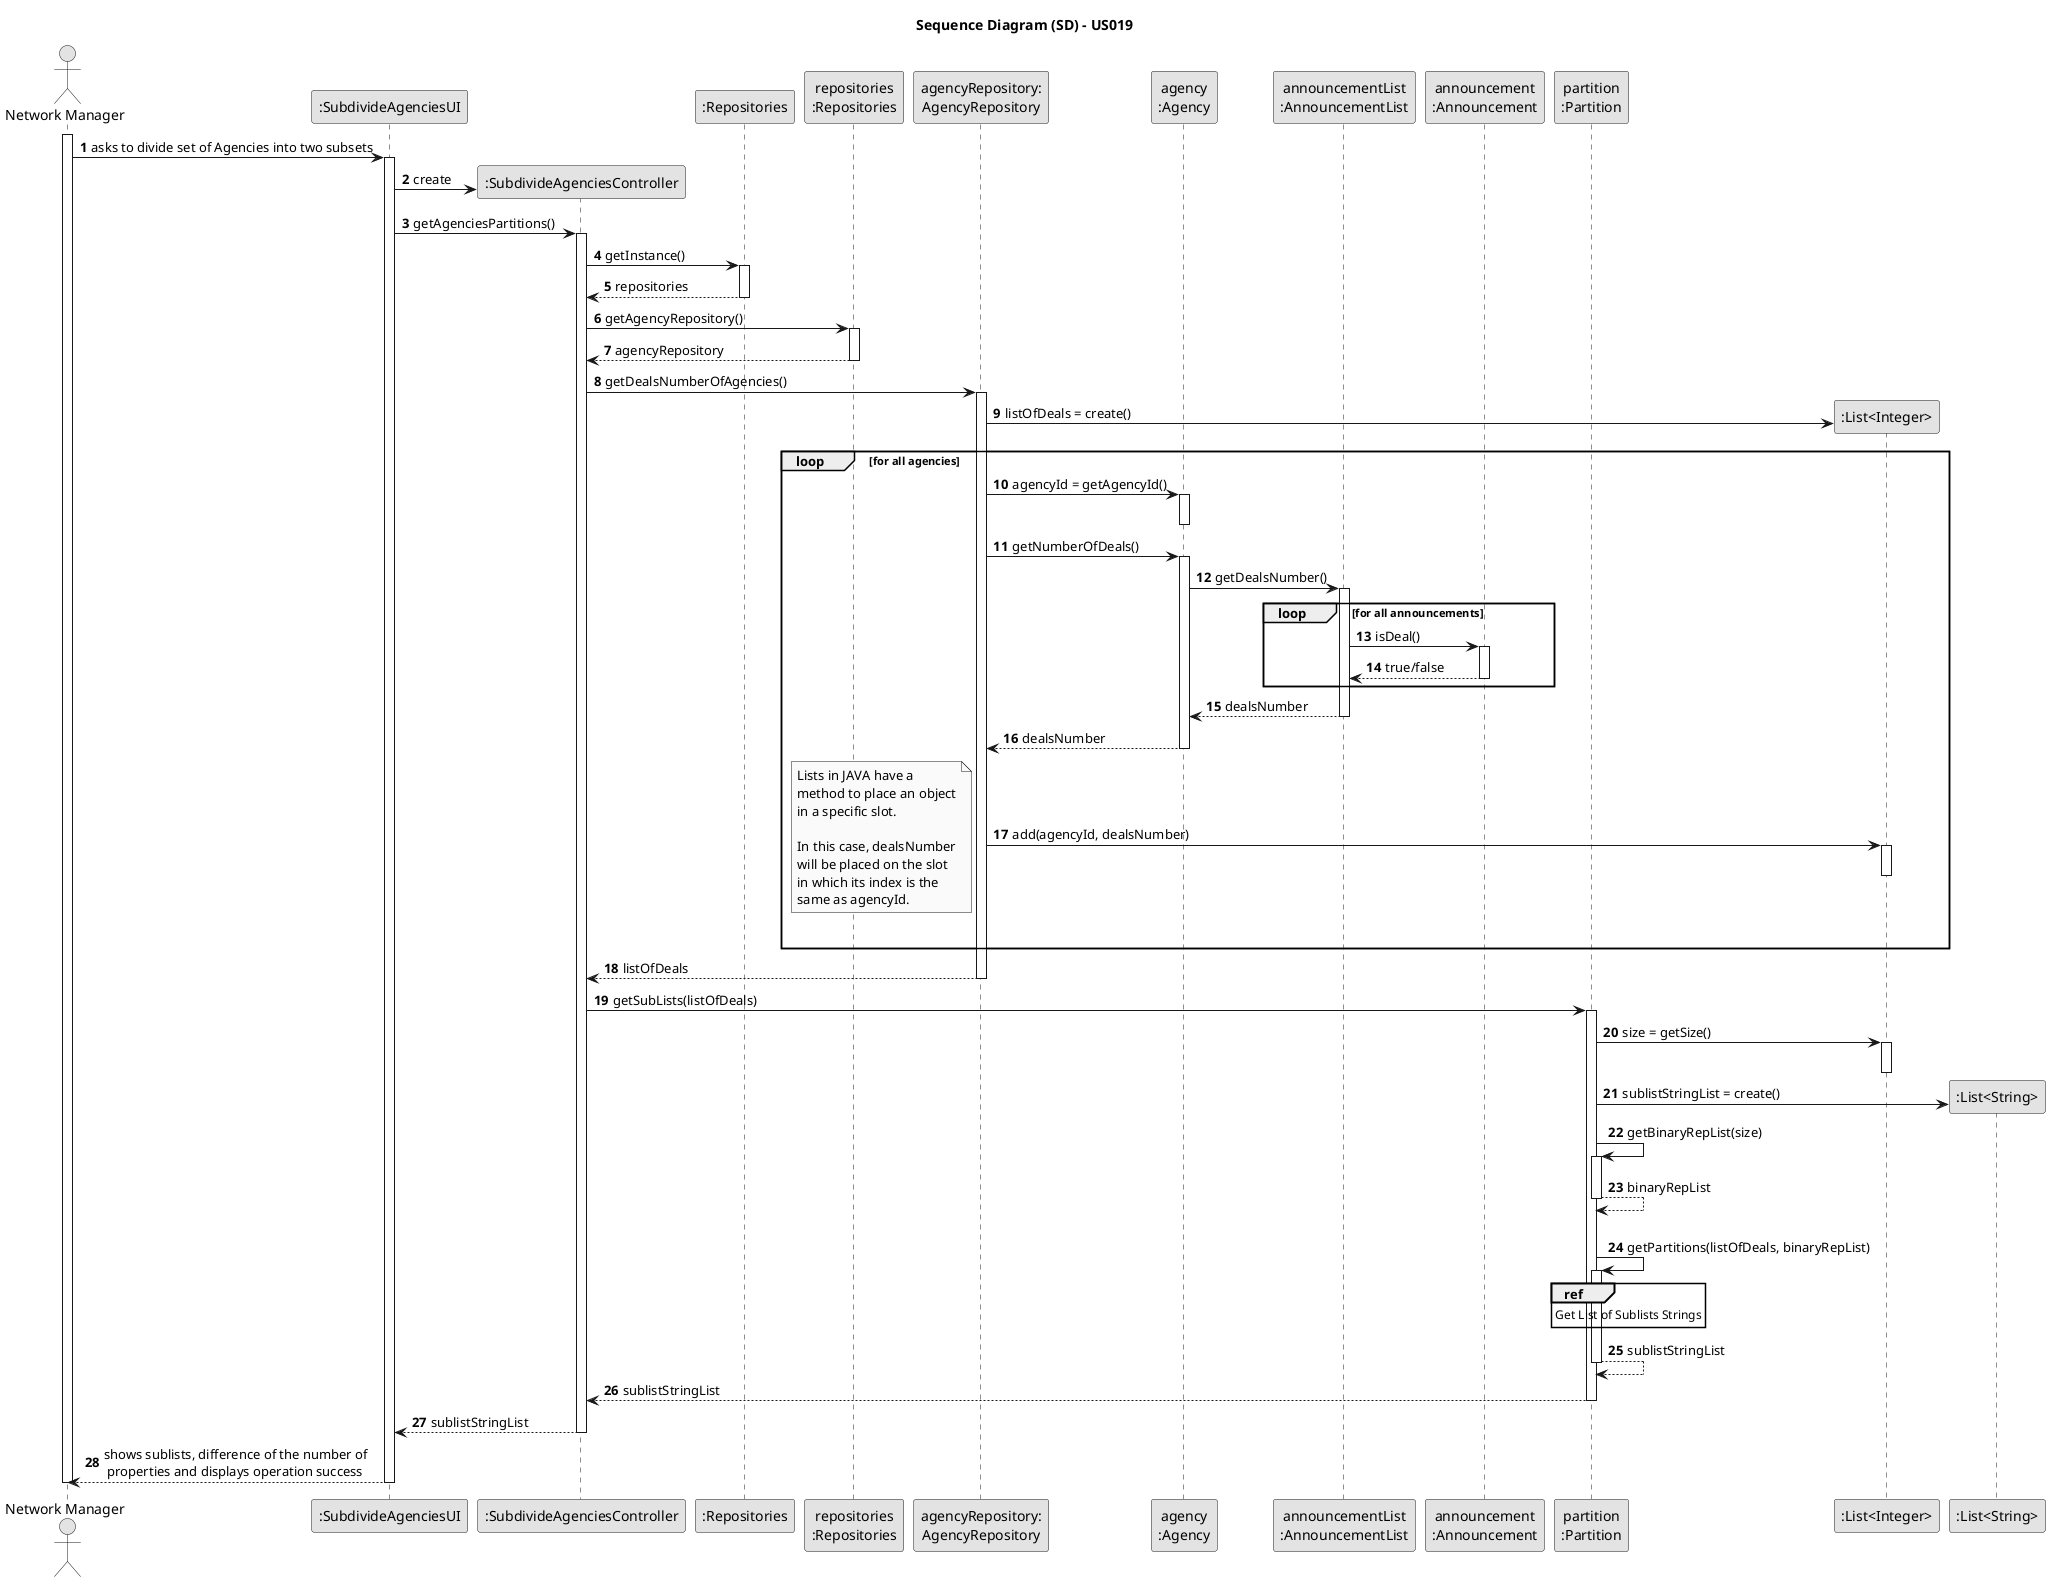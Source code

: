 @startuml
skinparam monochrome true
skinparam packageStyle rectangle
skinparam shadowing false

autonumber

'hide footbox
actor "Network Manager" as NWM
participant ":SubdivideAgenciesUI" as UI
participant ":SubdivideAgenciesController" as CTRL
participant ":Repositories" as RepositorySingleton
participant "repositories\n:Repositories" as PLAT
participant "agencyRepository:\nAgencyRepository" as AgencyRepository
participant "agency\n:Agency" as AGC
participant "announcementList\n:AnnouncementList" as ANNOUNCELIST
participant "announcement\n:Announcement" as ANNOUNCE
participant "partition\n:Partition" as PART
participant ":List<Integer>" as INTEGERLIST
participant ":List<String>" as STRINGLIST


title Sequence Diagram (SD) - US019

activate NWM

        NWM -> UI : asks to divide set of Agencies into two subsets

        activate UI

            UI -> CTRL** : create

            UI -> CTRL : getAgenciesPartitions()
            activate CTRL

                CTRL -> RepositorySingleton : getInstance()
                activate RepositorySingleton

                    RepositorySingleton --> CTRL: repositories
                deactivate RepositorySingleton

                CTRL -> PLAT : getAgencyRepository()
                activate PLAT

                    PLAT --> CTRL: agencyRepository
                deactivate PLAT

            CTRL -> AgencyRepository : getDealsNumberOfAgencies()

            activate AgencyRepository

            AgencyRepository -> INTEGERLIST** : listOfDeals = create()

            loop for all agencies

                AgencyRepository -> AGC : agencyId = getAgencyId()
                activate AGC
                deactivate AGC

                AgencyRepository -> AGC : getNumberOfDeals()
                activate AGC

                AGC -> ANNOUNCELIST : getDealsNumber()
                activate ANNOUNCELIST

                loop for all announcements

                ANNOUNCELIST -> ANNOUNCE : isDeal()

                activate ANNOUNCE

                ANNOUNCE --> ANNOUNCELIST : true/false

                deactivate ANNOUNCE

                end loop

                ANNOUNCELIST --> AGC : dealsNumber
                deactivate ANNOUNCELIST

                AGC --> AgencyRepository : dealsNumber

                deactivate AGC

                AgencyRepository -> INTEGERLIST : add(agencyId, dealsNumber)
                note left
                Lists in JAVA have a
                method to place an object
                in a specific slot.

                In this case, dealsNumber
                will be placed on the slot
                in which its index is the
                same as agencyId.
                end note

                activate INTEGERLIST
                deactivate INTEGERLIST

             end loop

            AgencyRepository --> CTRL : listOfDeals
            deactivate AgencyRepository

            CTRL -> PART : getSubLists(listOfDeals)
            activate PART

            PART -> INTEGERLIST : size = getSize()
            activate INTEGERLIST
            deactivate INTEGERLIST

            PART -> STRINGLIST** : sublistStringList = create()

            PART -> PART : getBinaryRepList(size)
            activate PART

            PART --> PART : binaryRepList
            deactivate PART
|||
            PART -> PART : getPartitions(listOfDeals, binaryRepList)
            activate PART

            ref over PART
            Get List of Sublists Strings
            end ref

            PART --> PART : sublistStringList
            deactivate PART

            PART -->  CTRL : sublistStringList
            deactivate PART

            CTRL --> UI: sublistStringList
            deactivate CTRL

            UI --> NWM: shows sublists, difference of the number of\n properties and displays operation success

    deactivate UI

deactivate NWM

@enduml
